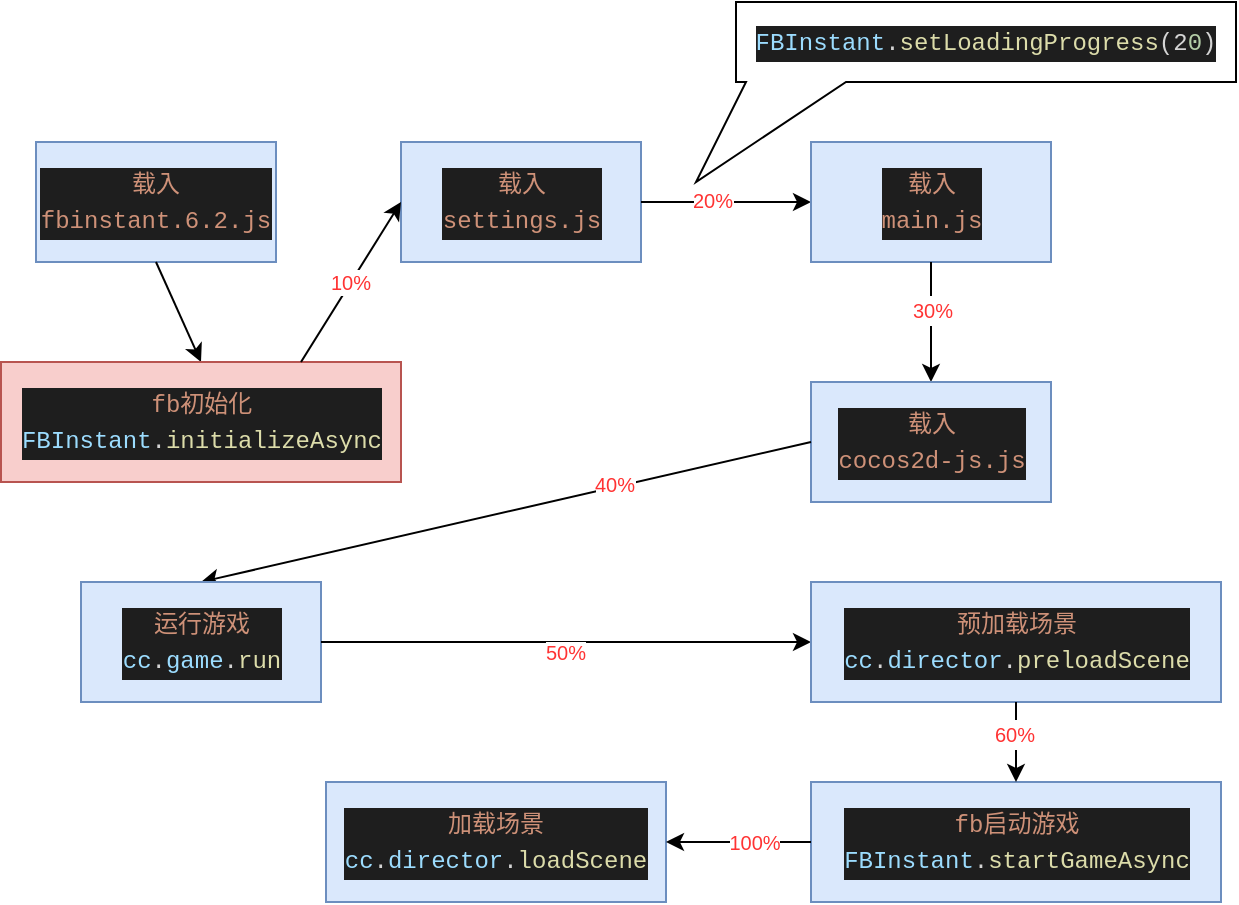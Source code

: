 <mxfile pages="1" version="11.2.1" type="device"><diagram id="W_l-5Xol4FEbHjW3WAUc" name="第 1 页"><mxGraphModel dx="1366" dy="681" grid="1" gridSize="10" guides="1" tooltips="1" connect="1" arrows="1" fold="1" page="1" pageScale="1" pageWidth="827" pageHeight="1169" math="0" shadow="0"><root><mxCell id="0"/><mxCell id="1" parent="0"/><mxCell id="6FAvEdY6j60gdeSwkGfL-1" value="&lt;div style=&quot;background-color: rgb(30 , 30 , 30) ; font-family: &amp;#34;menlo&amp;#34; , &amp;#34;monaco&amp;#34; , &amp;#34;courier new&amp;#34; , monospace ; line-height: 18px ; white-space: pre&quot;&gt;&lt;font color=&quot;#ce9178&quot;&gt;载入&lt;/font&gt;&lt;/div&gt;&lt;div style=&quot;color: rgb(212 , 212 , 212) ; background-color: rgb(30 , 30 , 30) ; font-family: &amp;#34;menlo&amp;#34; , &amp;#34;monaco&amp;#34; , &amp;#34;courier new&amp;#34; , monospace ; line-height: 18px ; white-space: pre&quot;&gt;&lt;span style=&quot;color: #ce9178&quot;&gt;fbinstant.6.2.js&lt;/span&gt;&lt;/div&gt;" style="rounded=0;whiteSpace=wrap;html=1;fillColor=#dae8fc;strokeColor=#6c8ebf;" parent="1" vertex="1"><mxGeometry x="80" y="110" width="120" height="60" as="geometry"/></mxCell><mxCell id="6FAvEdY6j60gdeSwkGfL-2" value="" style="endArrow=classic;html=1;exitX=0.5;exitY=1;exitDx=0;exitDy=0;entryX=0.5;entryY=0;entryDx=0;entryDy=0;" parent="1" source="6FAvEdY6j60gdeSwkGfL-1" target="6FAvEdY6j60gdeSwkGfL-16" edge="1"><mxGeometry width="50" height="50" relative="1" as="geometry"><mxPoint x="80" y="240" as="sourcePoint"/><mxPoint x="240" y="140" as="targetPoint"/></mxGeometry></mxCell><mxCell id="6FAvEdY6j60gdeSwkGfL-3" value="&lt;div style=&quot;background-color: rgb(30 , 30 , 30) ; font-family: &amp;#34;menlo&amp;#34; , &amp;#34;monaco&amp;#34; , &amp;#34;courier new&amp;#34; , monospace ; line-height: 18px ; white-space: pre&quot;&gt;&lt;font color=&quot;#ce9178&quot;&gt;载入&lt;/font&gt;&lt;/div&gt;&lt;div style=&quot;color: rgb(212 , 212 , 212) ; background-color: rgb(30 , 30 , 30) ; font-family: &amp;#34;menlo&amp;#34; , &amp;#34;monaco&amp;#34; , &amp;#34;courier new&amp;#34; , monospace ; line-height: 18px ; white-space: pre&quot;&gt;&lt;div style=&quot;font-family: &amp;#34;menlo&amp;#34; , &amp;#34;monaco&amp;#34; , &amp;#34;courier new&amp;#34; , monospace ; line-height: 18px&quot;&gt;&lt;span style=&quot;color: #ce9178&quot;&gt;settings.js&lt;/span&gt;&lt;/div&gt;&lt;/div&gt;" style="rounded=0;whiteSpace=wrap;html=1;fillColor=#dae8fc;strokeColor=#6c8ebf;" parent="1" vertex="1"><mxGeometry x="262.5" y="110" width="120" height="60" as="geometry"/></mxCell><mxCell id="6FAvEdY6j60gdeSwkGfL-11" value="" style="endArrow=classic;html=1;exitX=1;exitY=0.5;exitDx=0;exitDy=0;entryX=0;entryY=0.5;entryDx=0;entryDy=0;" parent="1" source="6FAvEdY6j60gdeSwkGfL-3" target="6FAvEdY6j60gdeSwkGfL-12" edge="1"><mxGeometry width="50" height="50" relative="1" as="geometry"><mxPoint x="570" y="170" as="sourcePoint"/><mxPoint x="550" y="250" as="targetPoint"/></mxGeometry></mxCell><mxCell id="AN6yj7gC_ZThHn_1gbkC-5" value="&lt;span style=&quot;color: rgb(255 , 51 , 51) ; font-size: x-small&quot;&gt;20%&lt;/span&gt;" style="text;html=1;resizable=0;points=[];align=center;verticalAlign=middle;labelBackgroundColor=#ffffff;" vertex="1" connectable="0" parent="6FAvEdY6j60gdeSwkGfL-11"><mxGeometry x="-0.167" y="1" relative="1" as="geometry"><mxPoint as="offset"/></mxGeometry></mxCell><mxCell id="6FAvEdY6j60gdeSwkGfL-12" value="&lt;div style=&quot;background-color: rgb(30 , 30 , 30) ; font-family: &amp;#34;menlo&amp;#34; , &amp;#34;monaco&amp;#34; , &amp;#34;courier new&amp;#34; , monospace ; line-height: 18px ; white-space: pre&quot;&gt;&lt;font color=&quot;#ce9178&quot;&gt;载入&lt;/font&gt;&lt;/div&gt;&lt;div style=&quot;color: rgb(212 , 212 , 212) ; background-color: rgb(30 , 30 , 30) ; font-family: &amp;#34;menlo&amp;#34; , &amp;#34;monaco&amp;#34; , &amp;#34;courier new&amp;#34; , monospace ; line-height: 18px ; white-space: pre&quot;&gt;&lt;div style=&quot;font-family: &amp;#34;menlo&amp;#34; , &amp;#34;monaco&amp;#34; , &amp;#34;courier new&amp;#34; , monospace ; line-height: 18px&quot;&gt;&lt;span style=&quot;color: #ce9178&quot;&gt;main.js&lt;/span&gt;&lt;/div&gt;&lt;/div&gt;" style="rounded=0;whiteSpace=wrap;html=1;fillColor=#dae8fc;strokeColor=#6c8ebf;" parent="1" vertex="1"><mxGeometry x="467.5" y="110" width="120" height="60" as="geometry"/></mxCell><mxCell id="6FAvEdY6j60gdeSwkGfL-13" value="" style="endArrow=classic;html=1;exitX=0.5;exitY=1;exitDx=0;exitDy=0;entryX=0.5;entryY=0;entryDx=0;entryDy=0;" parent="1" source="6FAvEdY6j60gdeSwkGfL-12" target="6FAvEdY6j60gdeSwkGfL-14" edge="1"><mxGeometry width="50" height="50" relative="1" as="geometry"><mxPoint x="420" y="170" as="sourcePoint"/><mxPoint x="400" y="250" as="targetPoint"/></mxGeometry></mxCell><mxCell id="AN6yj7gC_ZThHn_1gbkC-6" value="&lt;span style=&quot;color: rgb(255 , 51 , 51) ; font-size: x-small&quot;&gt;30%&lt;/span&gt;" style="text;html=1;resizable=0;points=[];align=center;verticalAlign=middle;labelBackgroundColor=#ffffff;" vertex="1" connectable="0" parent="6FAvEdY6j60gdeSwkGfL-13"><mxGeometry x="-0.2" relative="1" as="geometry"><mxPoint as="offset"/></mxGeometry></mxCell><mxCell id="6FAvEdY6j60gdeSwkGfL-14" value="&lt;div style=&quot;background-color: rgb(30 , 30 , 30) ; font-family: &amp;#34;menlo&amp;#34; , &amp;#34;monaco&amp;#34; , &amp;#34;courier new&amp;#34; , monospace ; line-height: 18px ; white-space: pre&quot;&gt;&lt;font color=&quot;#ce9178&quot;&gt;载入&lt;/font&gt;&lt;/div&gt;&lt;div style=&quot;color: rgb(212 , 212 , 212) ; background-color: rgb(30 , 30 , 30) ; font-family: &amp;#34;menlo&amp;#34; , &amp;#34;monaco&amp;#34; , &amp;#34;courier new&amp;#34; , monospace ; line-height: 18px ; white-space: pre&quot;&gt;&lt;div style=&quot;font-family: &amp;#34;menlo&amp;#34; , &amp;#34;monaco&amp;#34; , &amp;#34;courier new&amp;#34; , monospace ; line-height: 18px&quot;&gt;&lt;span style=&quot;color: #ce9178&quot;&gt;cocos2d-js.js&lt;/span&gt;&lt;/div&gt;&lt;/div&gt;" style="rounded=0;whiteSpace=wrap;html=1;fillColor=#dae8fc;strokeColor=#6c8ebf;" parent="1" vertex="1"><mxGeometry x="467.5" y="230" width="120" height="60" as="geometry"/></mxCell><mxCell id="6FAvEdY6j60gdeSwkGfL-15" value="" style="endArrow=classic;html=1;exitX=0;exitY=0.5;exitDx=0;exitDy=0;entryX=0.5;entryY=0;entryDx=0;entryDy=0;" parent="1" source="6FAvEdY6j60gdeSwkGfL-14" target="6FAvEdY6j60gdeSwkGfL-17" edge="1"><mxGeometry width="50" height="50" relative="1" as="geometry"><mxPoint x="360" y="240" as="sourcePoint"/><mxPoint x="260" y="250" as="targetPoint"/></mxGeometry></mxCell><mxCell id="AN6yj7gC_ZThHn_1gbkC-7" value="&lt;span style=&quot;color: rgb(255 , 51 , 51) ; font-size: x-small&quot;&gt;40%&lt;/span&gt;" style="text;html=1;resizable=0;points=[];align=center;verticalAlign=middle;labelBackgroundColor=#ffffff;" vertex="1" connectable="0" parent="6FAvEdY6j60gdeSwkGfL-15"><mxGeometry x="-0.354" y="-2" relative="1" as="geometry"><mxPoint as="offset"/></mxGeometry></mxCell><mxCell id="6FAvEdY6j60gdeSwkGfL-16" value="&lt;div style=&quot;background-color: rgb(30 , 30 , 30) ; font-family: &amp;#34;menlo&amp;#34; , &amp;#34;monaco&amp;#34; , &amp;#34;courier new&amp;#34; , monospace ; line-height: 18px ; white-space: pre&quot;&gt;&lt;font color=&quot;#ce9178&quot;&gt;fb初始化&lt;/font&gt;&lt;/div&gt;&lt;div style=&quot;color: rgb(212 , 212 , 212) ; background-color: rgb(30 , 30 , 30) ; font-family: &amp;#34;menlo&amp;#34; , &amp;#34;monaco&amp;#34; , &amp;#34;courier new&amp;#34; , monospace ; line-height: 18px ; white-space: pre&quot;&gt;&lt;div style=&quot;font-family: &amp;#34;menlo&amp;#34; , &amp;#34;monaco&amp;#34; , &amp;#34;courier new&amp;#34; , monospace ; line-height: 18px&quot;&gt;&lt;div style=&quot;font-family: &amp;#34;menlo&amp;#34; , &amp;#34;monaco&amp;#34; , &amp;#34;courier new&amp;#34; , monospace ; line-height: 18px&quot;&gt;&lt;span style=&quot;color: #9cdcfe&quot;&gt;FBInstant&lt;/span&gt;.&lt;span style=&quot;color: #dcdcaa&quot;&gt;initializeAsync&lt;/span&gt;&lt;/div&gt;&lt;/div&gt;&lt;/div&gt;" style="rounded=0;whiteSpace=wrap;html=1;fillColor=#f8cecc;strokeColor=#b85450;" parent="1" vertex="1"><mxGeometry x="62.5" y="220" width="200" height="60" as="geometry"/></mxCell><mxCell id="6FAvEdY6j60gdeSwkGfL-17" value="&lt;div style=&quot;background-color: rgb(30 , 30 , 30) ; font-family: &amp;#34;menlo&amp;#34; , &amp;#34;monaco&amp;#34; , &amp;#34;courier new&amp;#34; , monospace ; line-height: 18px ; white-space: pre&quot;&gt;&lt;font color=&quot;#ce9178&quot;&gt;运行游戏&lt;/font&gt;&lt;/div&gt;&lt;div style=&quot;color: rgb(212 , 212 , 212) ; background-color: rgb(30 , 30 , 30) ; font-family: &amp;#34;menlo&amp;#34; , &amp;#34;monaco&amp;#34; , &amp;#34;courier new&amp;#34; , monospace ; line-height: 18px ; white-space: pre&quot;&gt;&lt;div style=&quot;font-family: &amp;#34;menlo&amp;#34; , &amp;#34;monaco&amp;#34; , &amp;#34;courier new&amp;#34; , monospace ; line-height: 18px&quot;&gt;&lt;div style=&quot;font-family: &amp;#34;menlo&amp;#34; , &amp;#34;monaco&amp;#34; , &amp;#34;courier new&amp;#34; , monospace ; line-height: 18px&quot;&gt;&lt;span style=&quot;color: #9cdcfe&quot;&gt;cc&lt;/span&gt;.&lt;span style=&quot;color: #9cdcfe&quot;&gt;game&lt;/span&gt;.&lt;span style=&quot;color: #dcdcaa&quot;&gt;run&lt;/span&gt;&lt;/div&gt;&lt;/div&gt;&lt;/div&gt;" style="rounded=0;whiteSpace=wrap;html=1;fillColor=#dae8fc;strokeColor=#6c8ebf;" parent="1" vertex="1"><mxGeometry x="102.5" y="330" width="120" height="60" as="geometry"/></mxCell><mxCell id="6FAvEdY6j60gdeSwkGfL-18" value="&lt;font size=&quot;1&quot; color=&quot;#ff3333&quot;&gt;10%&lt;/font&gt;" style="endArrow=classic;html=1;exitX=0.75;exitY=0;exitDx=0;exitDy=0;entryX=0;entryY=0.5;entryDx=0;entryDy=0;" parent="1" source="6FAvEdY6j60gdeSwkGfL-16" target="6FAvEdY6j60gdeSwkGfL-3" edge="1"><mxGeometry width="50" height="50" relative="1" as="geometry"><mxPoint x="80" y="460" as="sourcePoint"/><mxPoint x="130" y="410" as="targetPoint"/></mxGeometry></mxCell><mxCell id="6FAvEdY6j60gdeSwkGfL-20" value="" style="endArrow=classic;html=1;entryX=0;entryY=0.5;entryDx=0;entryDy=0;exitX=1;exitY=0.5;exitDx=0;exitDy=0;" parent="1" source="6FAvEdY6j60gdeSwkGfL-17" target="6FAvEdY6j60gdeSwkGfL-21" edge="1"><mxGeometry width="50" height="50" relative="1" as="geometry"><mxPoint x="80" y="460" as="sourcePoint"/><mxPoint x="260" y="360" as="targetPoint"/></mxGeometry></mxCell><mxCell id="6FAvEdY6j60gdeSwkGfL-21" value="&lt;div style=&quot;background-color: rgb(30 , 30 , 30) ; font-family: &amp;#34;menlo&amp;#34; , &amp;#34;monaco&amp;#34; , &amp;#34;courier new&amp;#34; , monospace ; line-height: 18px ; white-space: pre&quot;&gt;&lt;font color=&quot;#ce9178&quot;&gt;预加载场景&lt;/font&gt;&lt;/div&gt;&lt;div style=&quot;color: rgb(212 , 212 , 212) ; background-color: rgb(30 , 30 , 30) ; font-family: &amp;#34;menlo&amp;#34; , &amp;#34;monaco&amp;#34; , &amp;#34;courier new&amp;#34; , monospace ; line-height: 18px ; white-space: pre&quot;&gt;&lt;div style=&quot;font-family: &amp;#34;menlo&amp;#34; , &amp;#34;monaco&amp;#34; , &amp;#34;courier new&amp;#34; , monospace ; line-height: 18px&quot;&gt;&lt;div style=&quot;font-family: &amp;#34;menlo&amp;#34; , &amp;#34;monaco&amp;#34; , &amp;#34;courier new&amp;#34; , monospace ; line-height: 18px&quot;&gt;&lt;div style=&quot;font-family: &amp;#34;menlo&amp;#34; , &amp;#34;monaco&amp;#34; , &amp;#34;courier new&amp;#34; , monospace ; line-height: 18px&quot;&gt;&lt;div style=&quot;font-family: &amp;#34;menlo&amp;#34; , &amp;#34;monaco&amp;#34; , &amp;#34;courier new&amp;#34; , monospace ; line-height: 18px&quot;&gt;&lt;span style=&quot;color: #9cdcfe&quot;&gt;cc&lt;/span&gt;.&lt;span style=&quot;color: #9cdcfe&quot;&gt;director&lt;/span&gt;.&lt;span style=&quot;color: #dcdcaa&quot;&gt;preloadScene&lt;/span&gt;&lt;/div&gt;&lt;/div&gt;&lt;/div&gt;&lt;/div&gt;&lt;/div&gt;" style="rounded=0;whiteSpace=wrap;html=1;fillColor=#dae8fc;strokeColor=#6c8ebf;" parent="1" vertex="1"><mxGeometry x="467.5" y="330" width="205" height="60" as="geometry"/></mxCell><mxCell id="6FAvEdY6j60gdeSwkGfL-23" value="&lt;div style=&quot;background-color: rgb(30 , 30 , 30) ; font-family: &amp;#34;menlo&amp;#34; , &amp;#34;monaco&amp;#34; , &amp;#34;courier new&amp;#34; , monospace ; line-height: 18px ; white-space: pre&quot;&gt;&lt;font color=&quot;#ce9178&quot;&gt;fb启动游戏&lt;/font&gt;&lt;/div&gt;&lt;div style=&quot;color: rgb(212 , 212 , 212) ; background-color: rgb(30 , 30 , 30) ; font-family: &amp;#34;menlo&amp;#34; , &amp;#34;monaco&amp;#34; , &amp;#34;courier new&amp;#34; , monospace ; line-height: 18px ; white-space: pre&quot;&gt;&lt;div style=&quot;font-family: &amp;#34;menlo&amp;#34; , &amp;#34;monaco&amp;#34; , &amp;#34;courier new&amp;#34; , monospace ; line-height: 18px&quot;&gt;&lt;div style=&quot;font-family: &amp;#34;menlo&amp;#34; , &amp;#34;monaco&amp;#34; , &amp;#34;courier new&amp;#34; , monospace ; line-height: 18px&quot;&gt;&lt;div style=&quot;font-family: &amp;#34;menlo&amp;#34; , &amp;#34;monaco&amp;#34; , &amp;#34;courier new&amp;#34; , monospace ; line-height: 18px&quot;&gt;&lt;div style=&quot;font-family: &amp;#34;menlo&amp;#34; , &amp;#34;monaco&amp;#34; , &amp;#34;courier new&amp;#34; , monospace ; line-height: 18px&quot;&gt;&lt;div style=&quot;font-family: &amp;#34;menlo&amp;#34; , &amp;#34;monaco&amp;#34; , &amp;#34;courier new&amp;#34; , monospace ; line-height: 18px&quot;&gt;&lt;span style=&quot;color: #9cdcfe&quot;&gt;FBInstant&lt;/span&gt;.&lt;span style=&quot;color: #dcdcaa&quot;&gt;startGameAsync&lt;/span&gt;&lt;/div&gt;&lt;/div&gt;&lt;/div&gt;&lt;/div&gt;&lt;/div&gt;&lt;/div&gt;" style="rounded=0;whiteSpace=wrap;html=1;fillColor=#dae8fc;strokeColor=#6c8ebf;" parent="1" vertex="1"><mxGeometry x="467.5" y="430" width="205" height="60" as="geometry"/></mxCell><mxCell id="6FAvEdY6j60gdeSwkGfL-24" value="" style="endArrow=classic;html=1;entryX=0.5;entryY=0;entryDx=0;entryDy=0;exitX=0.5;exitY=1;exitDx=0;exitDy=0;" parent="1" source="6FAvEdY6j60gdeSwkGfL-21" target="6FAvEdY6j60gdeSwkGfL-23" edge="1"><mxGeometry width="50" height="50" relative="1" as="geometry"><mxPoint x="300" y="620" as="sourcePoint"/><mxPoint x="350" y="570" as="targetPoint"/></mxGeometry></mxCell><mxCell id="AN6yj7gC_ZThHn_1gbkC-9" value="&lt;span style=&quot;color: rgb(255 , 51 , 51) ; font-size: x-small&quot;&gt;60%&lt;/span&gt;" style="text;html=1;resizable=0;points=[];align=center;verticalAlign=middle;labelBackgroundColor=#ffffff;" vertex="1" connectable="0" parent="6FAvEdY6j60gdeSwkGfL-24"><mxGeometry x="-0.2" y="-1" relative="1" as="geometry"><mxPoint as="offset"/></mxGeometry></mxCell><mxCell id="6FAvEdY6j60gdeSwkGfL-25" value="&lt;div style=&quot;background-color: rgb(30 , 30 , 30) ; font-family: &amp;#34;menlo&amp;#34; , &amp;#34;monaco&amp;#34; , &amp;#34;courier new&amp;#34; , monospace ; line-height: 18px ; white-space: pre&quot;&gt;&lt;font color=&quot;#ce9178&quot;&gt;加载场景&lt;/font&gt;&lt;/div&gt;&lt;div style=&quot;color: rgb(212 , 212 , 212) ; background-color: rgb(30 , 30 , 30) ; font-family: &amp;#34;menlo&amp;#34; , &amp;#34;monaco&amp;#34; , &amp;#34;courier new&amp;#34; , monospace ; line-height: 18px ; white-space: pre&quot;&gt;&lt;div style=&quot;font-family: &amp;#34;menlo&amp;#34; , &amp;#34;monaco&amp;#34; , &amp;#34;courier new&amp;#34; , monospace ; line-height: 18px&quot;&gt;&lt;div style=&quot;font-family: &amp;#34;menlo&amp;#34; , &amp;#34;monaco&amp;#34; , &amp;#34;courier new&amp;#34; , monospace ; line-height: 18px&quot;&gt;&lt;div style=&quot;font-family: &amp;#34;menlo&amp;#34; , &amp;#34;monaco&amp;#34; , &amp;#34;courier new&amp;#34; , monospace ; line-height: 18px&quot;&gt;&lt;div style=&quot;font-family: &amp;#34;menlo&amp;#34; , &amp;#34;monaco&amp;#34; , &amp;#34;courier new&amp;#34; , monospace ; line-height: 18px&quot;&gt;&lt;span style=&quot;color: #9cdcfe&quot;&gt;cc&lt;/span&gt;.&lt;span style=&quot;color: #9cdcfe&quot;&gt;director&lt;/span&gt;.&lt;span style=&quot;color: rgb(220 , 220 , 170) ; font-family: &amp;#34;menlo&amp;#34; , &amp;#34;monaco&amp;#34; , &amp;#34;courier new&amp;#34; , monospace&quot;&gt;loadScene&lt;/span&gt;&lt;/div&gt;&lt;/div&gt;&lt;/div&gt;&lt;/div&gt;&lt;/div&gt;" style="rounded=0;whiteSpace=wrap;html=1;fillColor=#dae8fc;strokeColor=#6c8ebf;" parent="1" vertex="1"><mxGeometry x="225" y="430" width="170" height="60" as="geometry"/></mxCell><mxCell id="6FAvEdY6j60gdeSwkGfL-26" value="" style="endArrow=classic;html=1;entryX=1;entryY=0.5;entryDx=0;entryDy=0;exitX=0;exitY=0.5;exitDx=0;exitDy=0;" parent="1" source="6FAvEdY6j60gdeSwkGfL-23" target="6FAvEdY6j60gdeSwkGfL-25" edge="1"><mxGeometry width="50" height="50" relative="1" as="geometry"><mxPoint x="420" y="500" as="sourcePoint"/><mxPoint x="470" y="450" as="targetPoint"/></mxGeometry></mxCell><mxCell id="AN6yj7gC_ZThHn_1gbkC-10" value="&lt;span style=&quot;color: rgb(255 , 51 , 51) ; font-size: x-small&quot;&gt;100%&lt;/span&gt;" style="text;html=1;resizable=0;points=[];align=center;verticalAlign=middle;labelBackgroundColor=#ffffff;" vertex="1" connectable="0" parent="6FAvEdY6j60gdeSwkGfL-26"><mxGeometry x="-0.214" relative="1" as="geometry"><mxPoint as="offset"/></mxGeometry></mxCell><mxCell id="AN6yj7gC_ZThHn_1gbkC-8" value="&lt;span style=&quot;color: rgb(255 , 51 , 51) ; font-size: x-small ; text-align: center ; background-color: rgb(255 , 255 , 255)&quot;&gt;50%&lt;/span&gt;" style="text;html=1;resizable=0;points=[];autosize=1;align=left;verticalAlign=top;spacingTop=-4;" vertex="1" parent="1"><mxGeometry x="333" y="355" width="40" height="20" as="geometry"/></mxCell><mxCell id="AN6yj7gC_ZThHn_1gbkC-11" value="&lt;div style=&quot;color: rgb(212 , 212 , 212) ; background-color: rgb(30 , 30 , 30) ; font-family: &amp;#34;menlo&amp;#34; , &amp;#34;monaco&amp;#34; , &amp;#34;courier new&amp;#34; , monospace ; line-height: 18px ; white-space: pre&quot;&gt;&lt;span style=&quot;color: #9cdcfe&quot;&gt;FBInstant&lt;/span&gt;.&lt;span style=&quot;color: #dcdcaa&quot;&gt;setLoadingProgress&lt;/span&gt;(2&lt;span style=&quot;color: #b5cea8&quot;&gt;0&lt;/span&gt;)&lt;/div&gt;" style="whiteSpace=wrap;html=1;shape=mxgraph.basic.rectCallout;dx=30;dy=50;boundedLbl=1;" vertex="1" parent="1"><mxGeometry x="430" y="40" width="250" height="90" as="geometry"/></mxCell></root></mxGraphModel></diagram></mxfile>